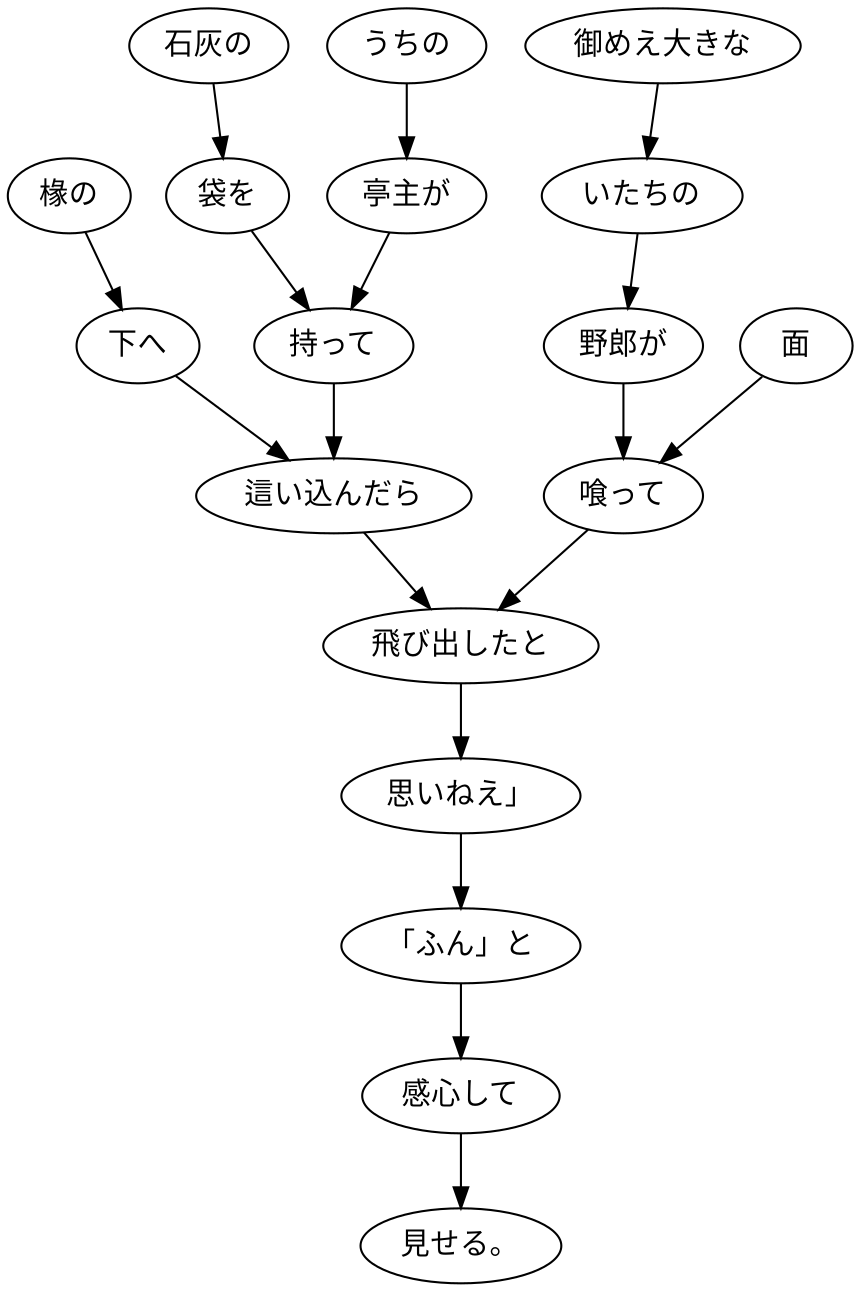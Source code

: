 digraph graph247 {
	node0 [label="うちの"];
	node1 [label="亭主が"];
	node2 [label="石灰の"];
	node3 [label="袋を"];
	node4 [label="持って"];
	node5 [label="椽の"];
	node6 [label="下へ"];
	node7 [label="這い込んだら"];
	node8 [label="御めえ大きな"];
	node9 [label="いたちの"];
	node10 [label="野郎が"];
	node11 [label="面"];
	node12 [label="喰って"];
	node13 [label="飛び出したと"];
	node14 [label="思いねえ」"];
	node15 [label="「ふん」と"];
	node16 [label="感心して"];
	node17 [label="見せる。"];
	node0 -> node1;
	node1 -> node4;
	node2 -> node3;
	node3 -> node4;
	node4 -> node7;
	node5 -> node6;
	node6 -> node7;
	node7 -> node13;
	node8 -> node9;
	node9 -> node10;
	node10 -> node12;
	node11 -> node12;
	node12 -> node13;
	node13 -> node14;
	node14 -> node15;
	node15 -> node16;
	node16 -> node17;
}
